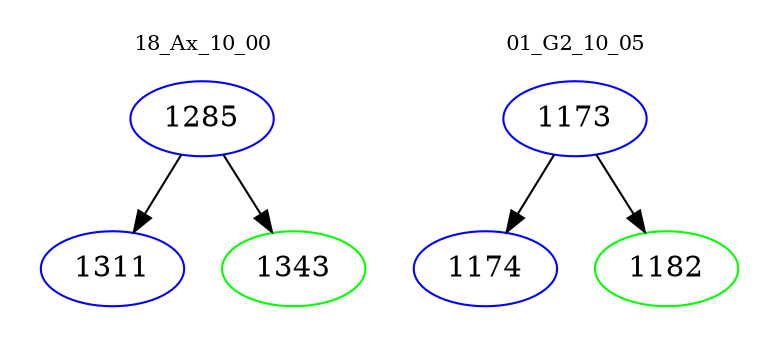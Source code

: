 digraph{
subgraph cluster_0 {
color = white
label = "18_Ax_10_00";
fontsize=10;
T0_1285 [label="1285", color="blue"]
T0_1285 -> T0_1311 [color="black"]
T0_1311 [label="1311", color="blue"]
T0_1285 -> T0_1343 [color="black"]
T0_1343 [label="1343", color="green"]
}
subgraph cluster_1 {
color = white
label = "01_G2_10_05";
fontsize=10;
T1_1173 [label="1173", color="blue"]
T1_1173 -> T1_1174 [color="black"]
T1_1174 [label="1174", color="blue"]
T1_1173 -> T1_1182 [color="black"]
T1_1182 [label="1182", color="green"]
}
}
